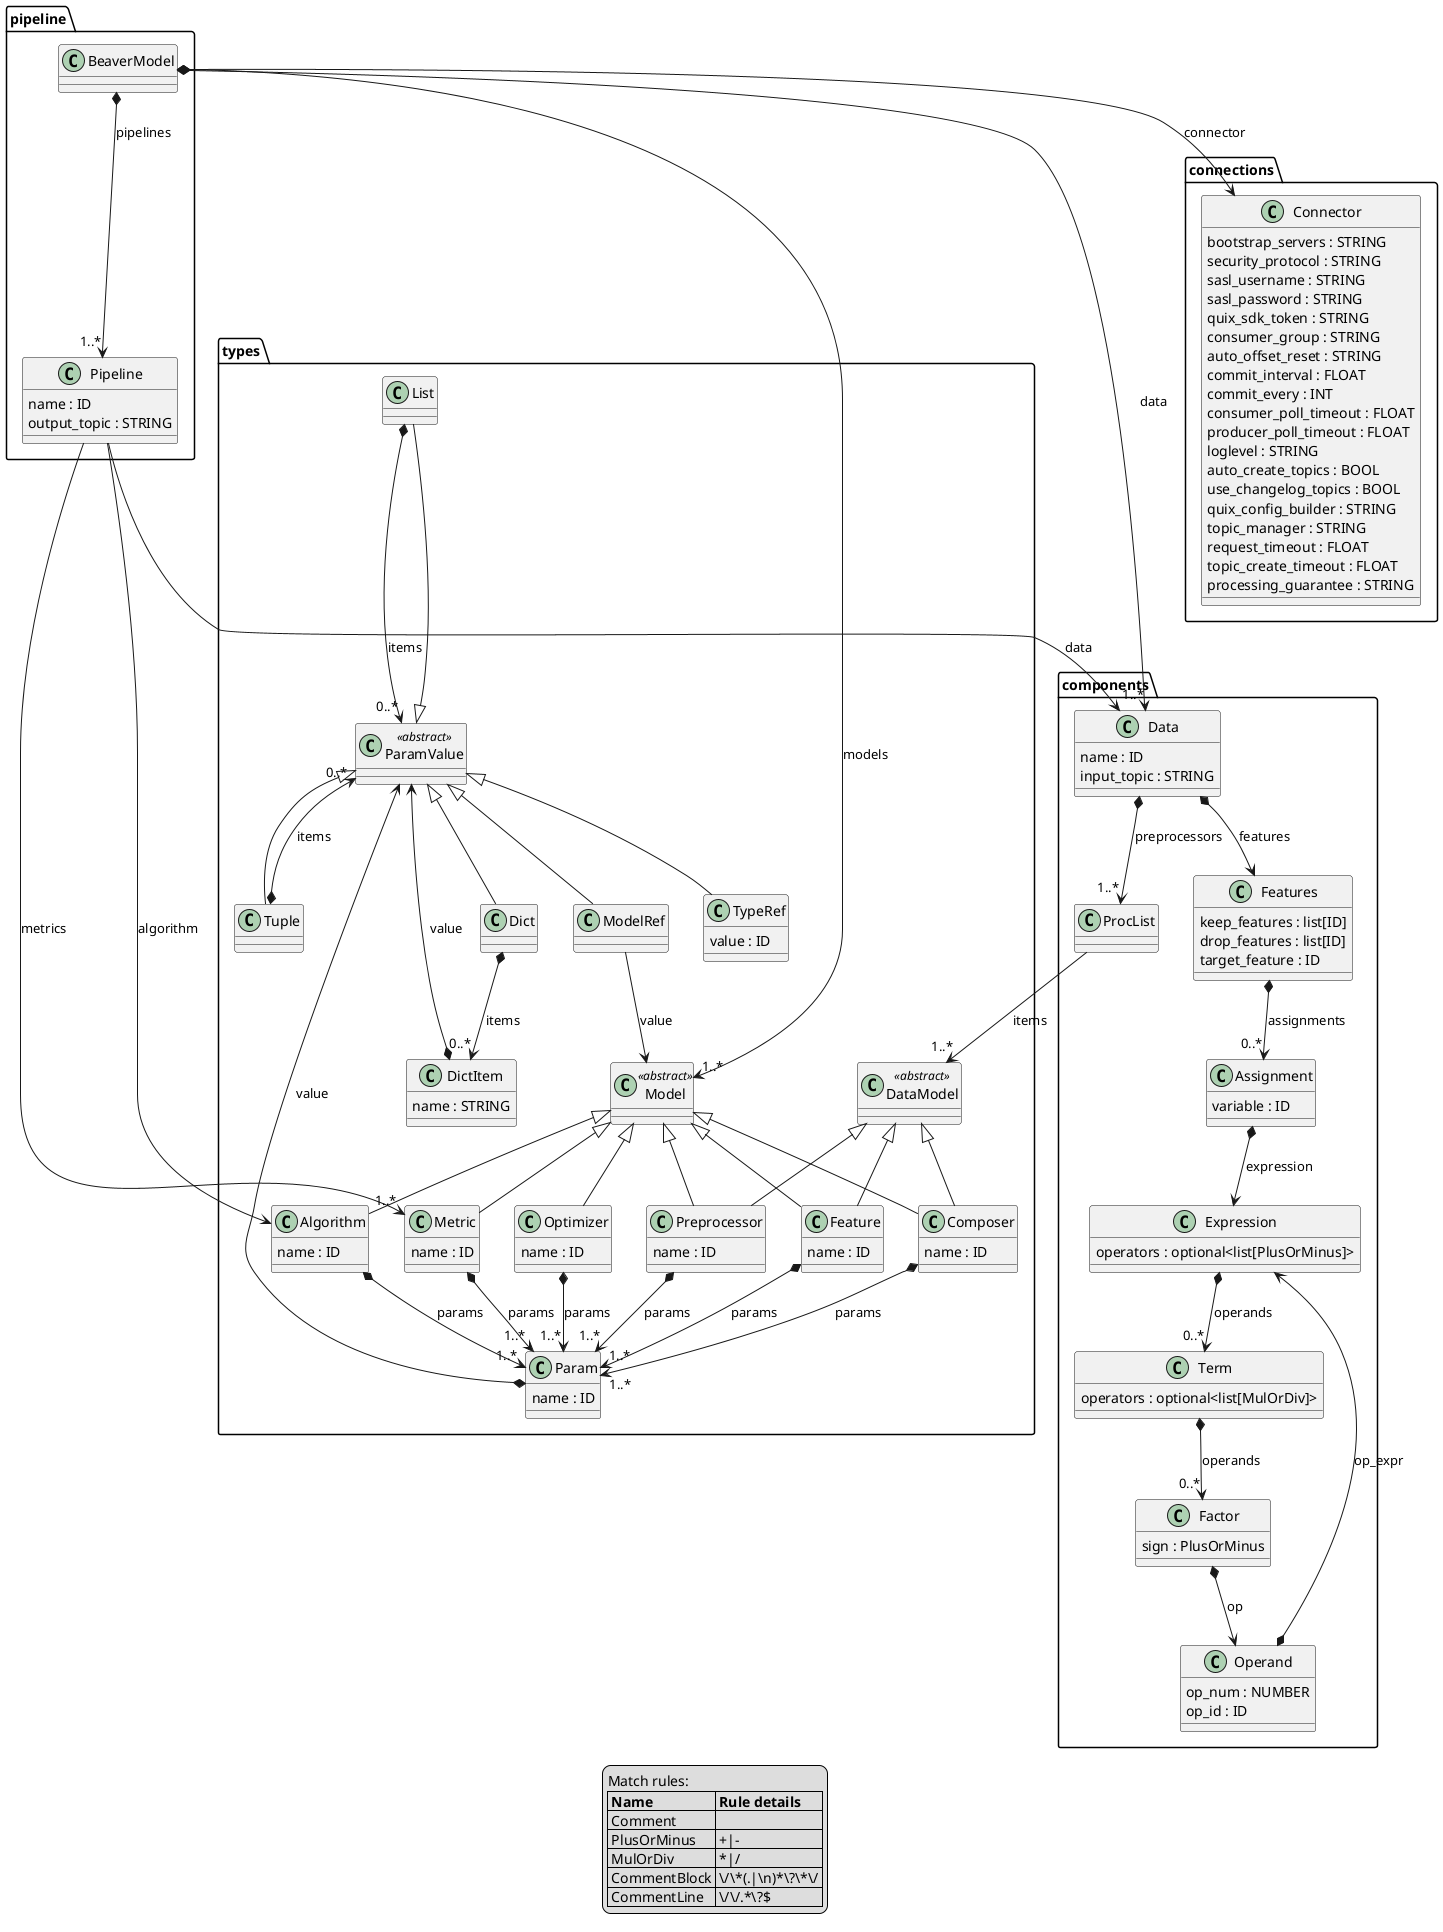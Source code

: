 @startuml
set namespaceSeparator .



class pipeline.BeaverModel  {
}


class pipeline.Pipeline  {
  name : ID
  output_topic : STRING
}


class components.Data  {
  name : ID
  input_topic : STRING
}


class components.ProcList  {
}


class components.Features  {
  keep_features : list[ID]
  drop_features : list[ID]
  target_feature : ID
}


class components.Assignment  {
  variable : ID
}


class components.Expression  {
  operators : optional<list[PlusOrMinus]>
}


class components.Term  {
  operators : optional<list[MulOrDiv]>
}


class components.Factor  {
  sign : PlusOrMinus
}


class components.Operand  {
  op_num : NUMBER
  op_id : ID
}


class connections.Connector  {
  bootstrap_servers : STRING
  security_protocol : STRING
  sasl_username : STRING
  sasl_password : STRING
  quix_sdk_token : STRING
  consumer_group : STRING
  auto_offset_reset : STRING
  commit_interval : FLOAT
  commit_every : INT
  consumer_poll_timeout : FLOAT
  producer_poll_timeout : FLOAT
  loglevel : STRING
  auto_create_topics : BOOL
  use_changelog_topics : BOOL
  quix_config_builder : STRING
  topic_manager : STRING
  request_timeout : FLOAT
  topic_create_timeout : FLOAT
  processing_guarantee : STRING
}


class types.List  {
}


class types.Tuple  {
}


class types.Dict  {
}


class types.DictItem  {
  name : STRING
}


class types.ModelRef  {
}


class types.TypeRef  {
  value : ID
}


class types.Param  {
  name : ID
}


class types.ParamValue <<abstract>> {
}


class types.Model <<abstract>> {
}


class types.DataModel <<abstract>> {
}


class types.Feature  {
  name : ID
}


class types.Composer  {
  name : ID
}


class types.Preprocessor  {
  name : ID
}


class types.Algorithm  {
  name : ID
}


class types.Optimizer  {
  name : ID
}


class types.Metric  {
  name : ID
}


pipeline.BeaverModel *-->  connections.Connector: connector
pipeline.BeaverModel *--> "1..*" types.Model: models
pipeline.BeaverModel *--> "1..*" components.Data: data
pipeline.BeaverModel *--> "1..*" pipeline.Pipeline: pipelines
pipeline.Pipeline -->  components.Data: data
pipeline.Pipeline -->  types.Algorithm: algorithm
pipeline.Pipeline --> "1..*" types.Metric: metrics
components.Data *-->  components.Features: features
components.Data *--> "1..*" components.ProcList: preprocessors
components.ProcList --> "1..*" types.DataModel: items
components.Features *--> "0..*" components.Assignment: assignments
components.Assignment *-->  components.Expression: expression
components.Expression *--> "0..*" components.Term: operands
components.Term *--> "0..*" components.Factor: operands
components.Factor *-->  components.Operand: op
components.Operand *-->  components.Expression: op_expr
types.List *--> "0..*" types.ParamValue: items
types.Tuple *--> "0..*" types.ParamValue: items
types.Dict *--> "0..*" types.DictItem: items
types.DictItem *-->  types.ParamValue: value
types.ModelRef -->  types.Model: value
types.Param *-->  types.ParamValue: value
types.ParamValue <|-- types.TypeRef
types.ParamValue <|-- types.Tuple
types.ParamValue <|-- types.List
types.ParamValue <|-- types.Dict
types.ParamValue <|-- types.ModelRef
types.Model <|-- types.Composer
types.Model <|-- types.Preprocessor
types.Model <|-- types.Feature
types.Model <|-- types.Algorithm
types.Model <|-- types.Optimizer
types.Model <|-- types.Metric
types.DataModel <|-- types.Composer
types.DataModel <|-- types.Preprocessor
types.DataModel <|-- types.Feature
types.Feature *--> "1..*" types.Param: params
types.Composer *--> "1..*" types.Param: params
types.Preprocessor *--> "1..*" types.Param: params
types.Algorithm *--> "1..*" types.Param: params
types.Optimizer *--> "1..*" types.Param: params
types.Metric *--> "1..*" types.Param: params

legend
  Match rules:
  |= Name  |= Rule details |
  | Comment |  |
  | PlusOrMinus | +\|- |
  | MulOrDiv | *\|/ |
  | CommentBlock | \\/\\*(.\|\\n)*\?\\*\\/ |
  | CommentLine | \\/\\/.*\?$ |
end legend

@enduml
